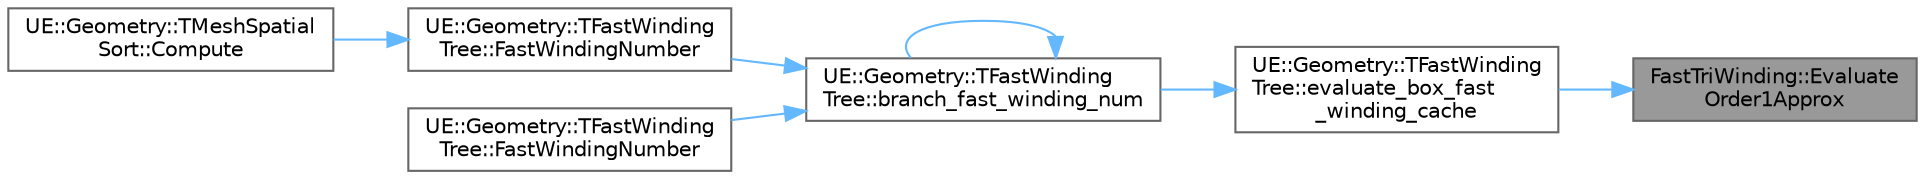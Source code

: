 digraph "FastTriWinding::EvaluateOrder1Approx"
{
 // INTERACTIVE_SVG=YES
 // LATEX_PDF_SIZE
  bgcolor="transparent";
  edge [fontname=Helvetica,fontsize=10,labelfontname=Helvetica,labelfontsize=10];
  node [fontname=Helvetica,fontsize=10,shape=box,height=0.2,width=0.4];
  rankdir="RL";
  Node1 [id="Node000001",label="FastTriWinding::Evaluate\lOrder1Approx",height=0.2,width=0.4,color="gray40", fillcolor="grey60", style="filled", fontcolor="black",tooltip="Evaluate first-order FWN approximation at point Q, relative to Center c."];
  Node1 -> Node2 [id="edge1_Node000001_Node000002",dir="back",color="steelblue1",style="solid",tooltip=" "];
  Node2 [id="Node000002",label="UE::Geometry::TFastWinding\lTree::evaluate_box_fast\l_winding_cache",height=0.2,width=0.4,color="grey40", fillcolor="white", style="filled",URL="$dd/d0e/classUE_1_1Geometry_1_1TFastWindingTree.html#a537f2e054e9505724231d86462973011",tooltip=" "];
  Node2 -> Node3 [id="edge2_Node000002_Node000003",dir="back",color="steelblue1",style="solid",tooltip=" "];
  Node3 [id="Node000003",label="UE::Geometry::TFastWinding\lTree::branch_fast_winding_num",height=0.2,width=0.4,color="grey40", fillcolor="white", style="filled",URL="$dd/d0e/classUE_1_1Geometry_1_1TFastWindingTree.html#ac14adb5319e4228c4af167af0c921192",tooltip=" "];
  Node3 -> Node3 [id="edge3_Node000003_Node000003",dir="back",color="steelblue1",style="solid",tooltip=" "];
  Node3 -> Node4 [id="edge4_Node000003_Node000004",dir="back",color="steelblue1",style="solid",tooltip=" "];
  Node4 [id="Node000004",label="UE::Geometry::TFastWinding\lTree::FastWindingNumber",height=0.2,width=0.4,color="grey40", fillcolor="white", style="filled",URL="$dd/d0e/classUE_1_1Geometry_1_1TFastWindingTree.html#a22badc34dbae08e5099fcce8ebf00848",tooltip="Fast approximation of winding number using far-field approximations."];
  Node4 -> Node5 [id="edge5_Node000004_Node000005",dir="back",color="steelblue1",style="solid",tooltip=" "];
  Node5 [id="Node000005",label="UE::Geometry::TMeshSpatial\lSort::Compute",height=0.2,width=0.4,color="grey40", fillcolor="white", style="filled",URL="$db/dc1/classUE_1_1Geometry_1_1TMeshSpatialSort.html#afbc2201c936b27d46eeee5c56db0e0a3",tooltip=" "];
  Node3 -> Node6 [id="edge6_Node000003_Node000006",dir="back",color="steelblue1",style="solid",tooltip=" "];
  Node6 [id="Node000006",label="UE::Geometry::TFastWinding\lTree::FastWindingNumber",height=0.2,width=0.4,color="grey40", fillcolor="white", style="filled",URL="$dd/d0e/classUE_1_1Geometry_1_1TFastWindingTree.html#aa05433a24ddb0a860d769b5144d26542",tooltip="Const version does not auto-build on query."];
}
